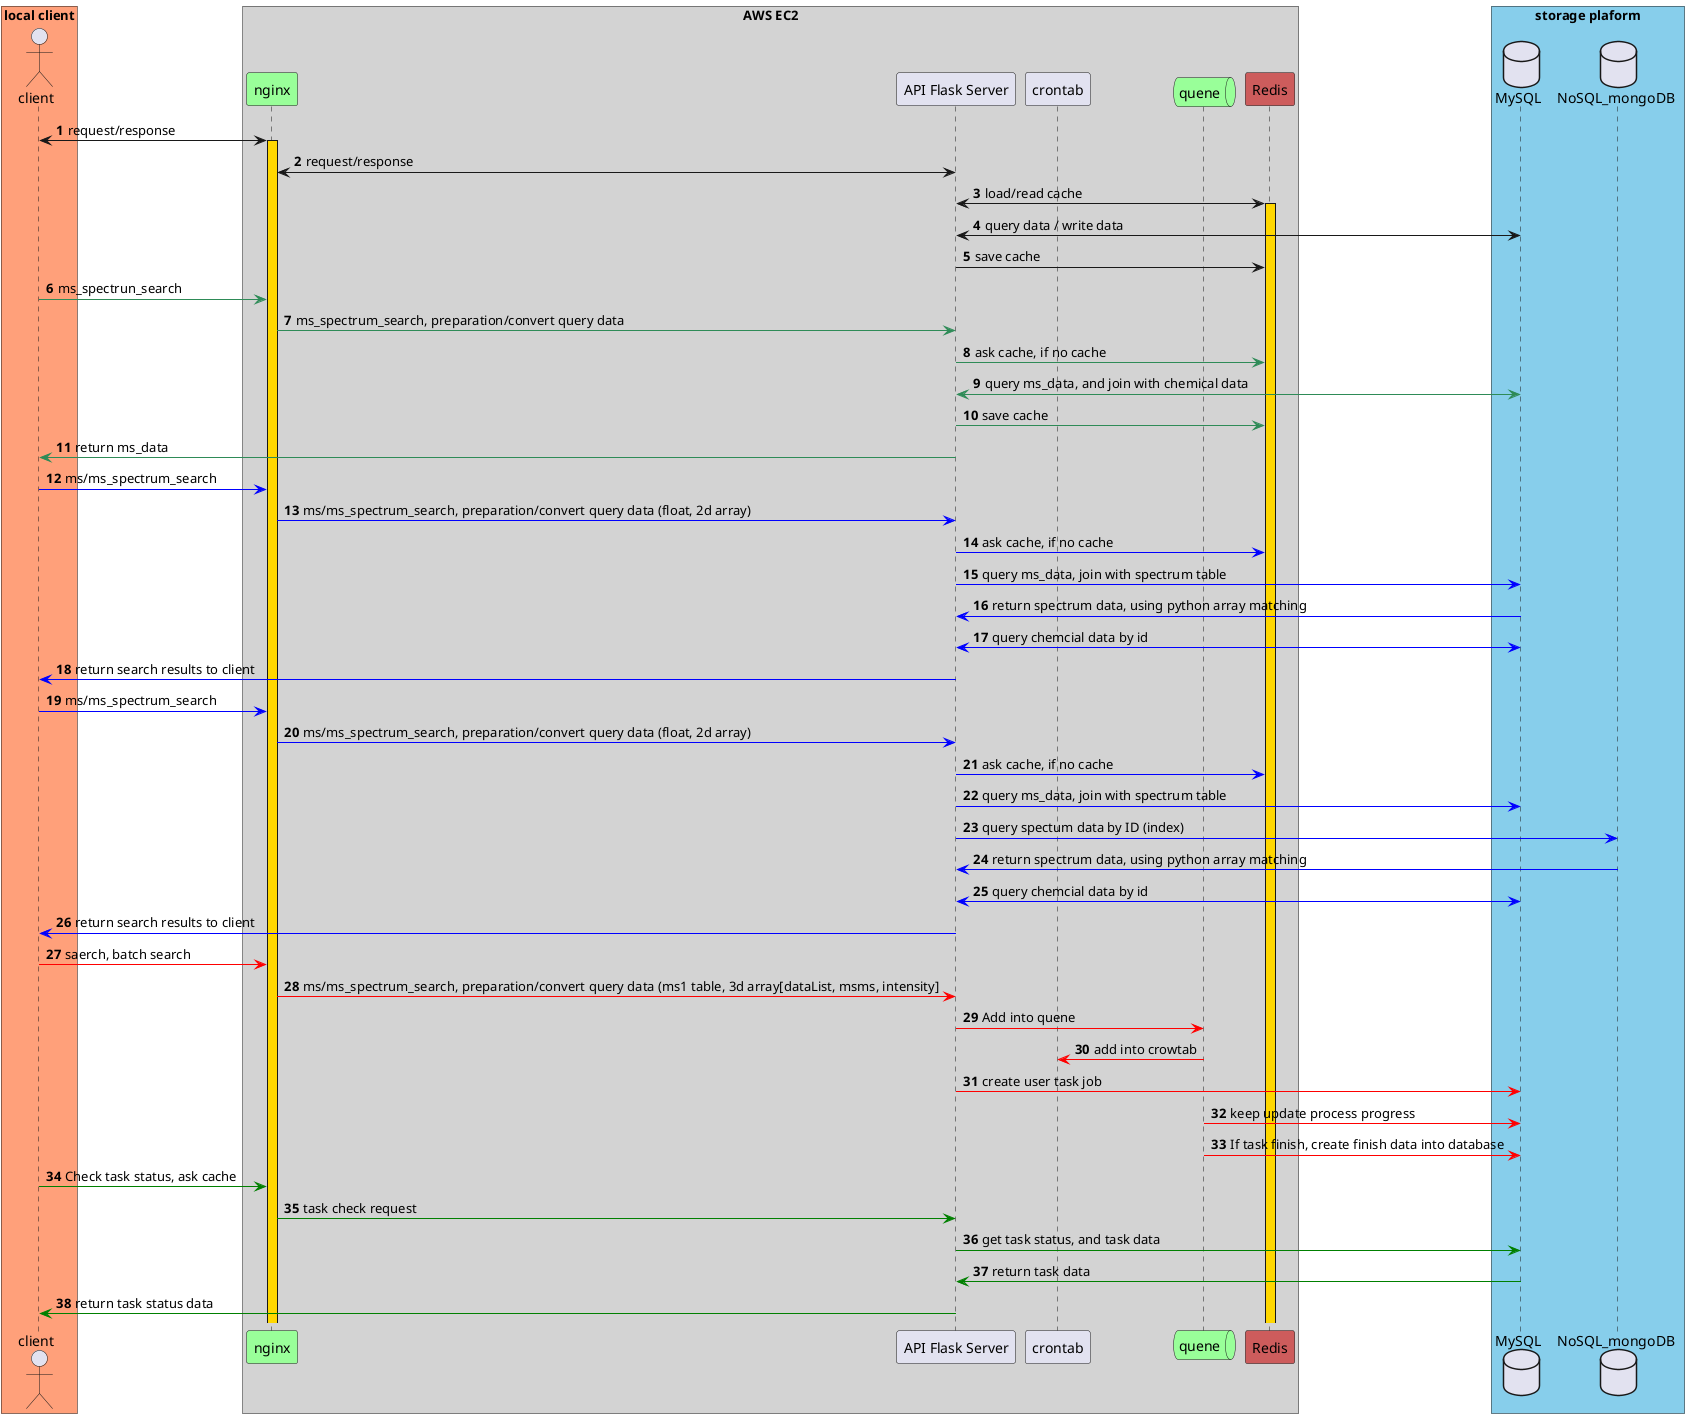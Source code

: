 @startuml Converter CLI
' queue  "AWS SQS"  as queue order 20
box "local client" #LightSalmon
actor "client" as client order 10
end box

box "storage plaform" #SkyBlue
database "MySQL" as mysql_database order 50
database "NoSQL_mongoDB" as mongodb_database order 50
end box

box "AWS EC2" #LightGray
participant "API Flask Server" as api_flask_server order 30
participant "nginx" as nginx order 20  #99FF99
participant "crontab" as crontab order 35
queue "quene" as quene order 35 #99FF99
participant "Redis" as redis order 40 #IndianRed
end box




autonumber
client <-> nginx ++ #gold: request/response
nginx <-> api_flask_server: request/response
api_flask_server <-> redis ++ #gold: load/read cache
api_flask_server <-> mysql_database: query data / write data
api_flask_server -> redis: save cache


'ms search
client -[#SeaGreen]> nginx: ms_spectrun_search 
nginx -[#SeaGreen]> api_flask_server: ms_spectrum_search, preparation/convert query data
api_flask_server -[#SeaGreen]> redis: ask cache, if no cache
api_flask_server <-[#SeaGreen]> mysql_database: query ms_data, and join with chemical data
api_flask_server -[#SeaGreen]> redis: save cache
api_flask_server -[#SeaGreen]> client: return ms_data


' ms/ms_search need test
client -[#0000FF]> nginx: ms/ms_spectrum_search
nginx -[#0000FF]> api_flask_server: ms/ms_spectrum_search, preparation/convert query data (float, 2d array)
api_flask_server -[#0000FF]> redis: ask cache, if no cache
api_flask_server -[#0000FF]> mysql_database: query ms_data, join with spectrum table
mysql_database -[#0000FF]> api_flask_server: return spectrum data, using python array matching
api_flask_server <-[#0000FF]> mysql_database: query chemcial data by id
api_flask_server -[#0000FF]> client: return search results to client

' ms/ms_search need test
client -[#0000FF]> nginx: ms/ms_spectrum_search
nginx -[#0000FF]> api_flask_server: ms/ms_spectrum_search, preparation/convert query data (float, 2d array)
api_flask_server -[#0000FF]> redis: ask cache, if no cache
api_flask_server -[#0000FF]> mysql_database: query ms_data, join with spectrum table
api_flask_server -[#0000FF]> mongodb_database: query spectum data by ID (index)
mongodb_database -[#0000FF]> api_flask_server: return spectrum data, using python array matching
api_flask_server <-[#0000FF]> mysql_database: query chemcial data by id
api_flask_server -[#0000FF]> client: return search results to client


' batch search 
client -[#Red]> nginx: saerch, batch search
nginx -[#Red]> api_flask_server: ms/ms_spectrum_search, preparation/convert query data (ms1 table, 3d array[dataList, msms, intensity]
api_flask_server-[#Red]> quene: Add into quene 
quene -[#Red]> crontab: add into crowtab
api_flask_server -[#Red]> mysql_database: create user task job
quene -[#Red]> mysql_database: keep update process progress
quene -[#red]> mysql_database: If task finish, create finish data into database

client -[#Green]> nginx: Check task status, ask cache
nginx -[#Green]> api_flask_server: task check request
api_flask_server -[#Green]> mysql_database: get task status, and task data
mysql_database -[#Green]> api_flask_server: return task data
api_flask_server -[#Green]> client: return task status data










' python_cli -[#0000FF]> local_storage: Save Progress Number to /tmp folder
' go_cli -> api_server: Upload Convert Progress
' python_cli -[#0000FF]> local_storage: Save output.zip and dataset.yml to /tmp
@enduml
